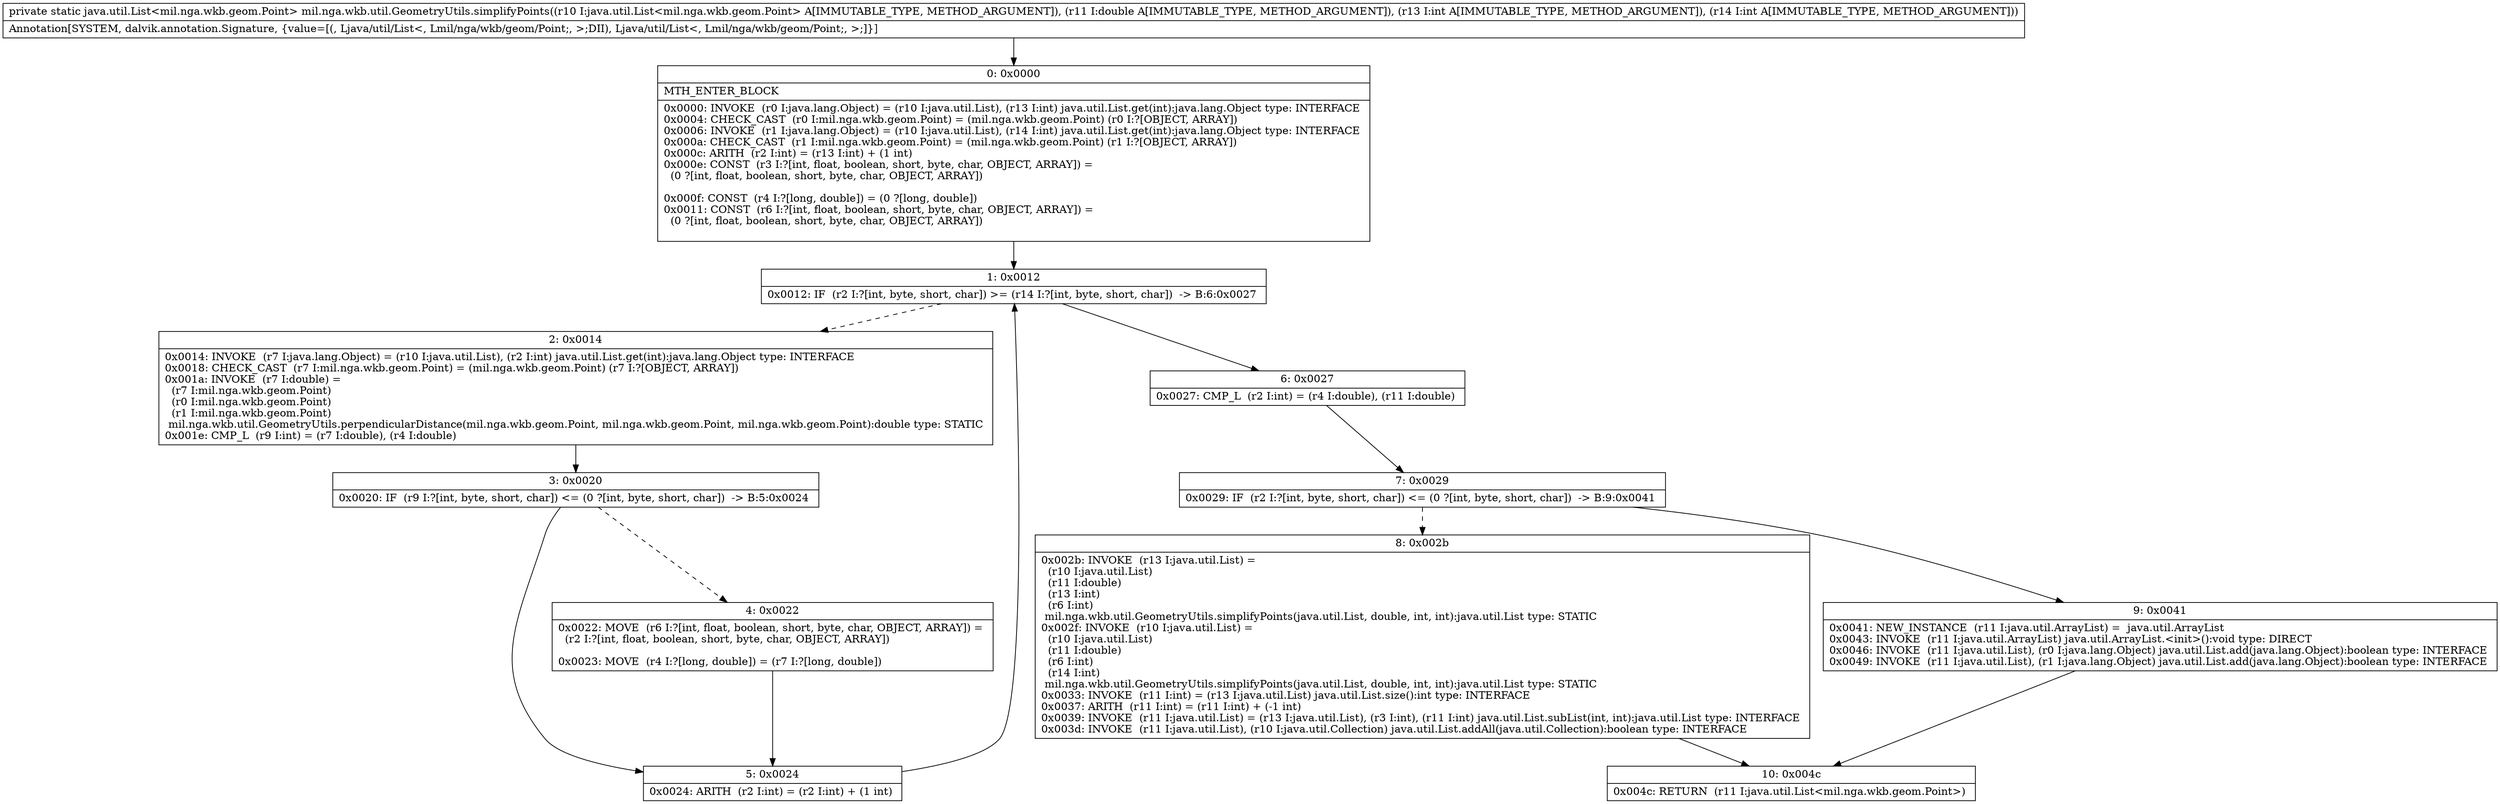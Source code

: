 digraph "CFG formil.nga.wkb.util.GeometryUtils.simplifyPoints(Ljava\/util\/List;DII)Ljava\/util\/List;" {
Node_0 [shape=record,label="{0\:\ 0x0000|MTH_ENTER_BLOCK\l|0x0000: INVOKE  (r0 I:java.lang.Object) = (r10 I:java.util.List), (r13 I:int) java.util.List.get(int):java.lang.Object type: INTERFACE \l0x0004: CHECK_CAST  (r0 I:mil.nga.wkb.geom.Point) = (mil.nga.wkb.geom.Point) (r0 I:?[OBJECT, ARRAY]) \l0x0006: INVOKE  (r1 I:java.lang.Object) = (r10 I:java.util.List), (r14 I:int) java.util.List.get(int):java.lang.Object type: INTERFACE \l0x000a: CHECK_CAST  (r1 I:mil.nga.wkb.geom.Point) = (mil.nga.wkb.geom.Point) (r1 I:?[OBJECT, ARRAY]) \l0x000c: ARITH  (r2 I:int) = (r13 I:int) + (1 int) \l0x000e: CONST  (r3 I:?[int, float, boolean, short, byte, char, OBJECT, ARRAY]) = \l  (0 ?[int, float, boolean, short, byte, char, OBJECT, ARRAY])\l \l0x000f: CONST  (r4 I:?[long, double]) = (0 ?[long, double]) \l0x0011: CONST  (r6 I:?[int, float, boolean, short, byte, char, OBJECT, ARRAY]) = \l  (0 ?[int, float, boolean, short, byte, char, OBJECT, ARRAY])\l \l}"];
Node_1 [shape=record,label="{1\:\ 0x0012|0x0012: IF  (r2 I:?[int, byte, short, char]) \>= (r14 I:?[int, byte, short, char])  \-\> B:6:0x0027 \l}"];
Node_2 [shape=record,label="{2\:\ 0x0014|0x0014: INVOKE  (r7 I:java.lang.Object) = (r10 I:java.util.List), (r2 I:int) java.util.List.get(int):java.lang.Object type: INTERFACE \l0x0018: CHECK_CAST  (r7 I:mil.nga.wkb.geom.Point) = (mil.nga.wkb.geom.Point) (r7 I:?[OBJECT, ARRAY]) \l0x001a: INVOKE  (r7 I:double) = \l  (r7 I:mil.nga.wkb.geom.Point)\l  (r0 I:mil.nga.wkb.geom.Point)\l  (r1 I:mil.nga.wkb.geom.Point)\l mil.nga.wkb.util.GeometryUtils.perpendicularDistance(mil.nga.wkb.geom.Point, mil.nga.wkb.geom.Point, mil.nga.wkb.geom.Point):double type: STATIC \l0x001e: CMP_L  (r9 I:int) = (r7 I:double), (r4 I:double) \l}"];
Node_3 [shape=record,label="{3\:\ 0x0020|0x0020: IF  (r9 I:?[int, byte, short, char]) \<= (0 ?[int, byte, short, char])  \-\> B:5:0x0024 \l}"];
Node_4 [shape=record,label="{4\:\ 0x0022|0x0022: MOVE  (r6 I:?[int, float, boolean, short, byte, char, OBJECT, ARRAY]) = \l  (r2 I:?[int, float, boolean, short, byte, char, OBJECT, ARRAY])\l \l0x0023: MOVE  (r4 I:?[long, double]) = (r7 I:?[long, double]) \l}"];
Node_5 [shape=record,label="{5\:\ 0x0024|0x0024: ARITH  (r2 I:int) = (r2 I:int) + (1 int) \l}"];
Node_6 [shape=record,label="{6\:\ 0x0027|0x0027: CMP_L  (r2 I:int) = (r4 I:double), (r11 I:double) \l}"];
Node_7 [shape=record,label="{7\:\ 0x0029|0x0029: IF  (r2 I:?[int, byte, short, char]) \<= (0 ?[int, byte, short, char])  \-\> B:9:0x0041 \l}"];
Node_8 [shape=record,label="{8\:\ 0x002b|0x002b: INVOKE  (r13 I:java.util.List) = \l  (r10 I:java.util.List)\l  (r11 I:double)\l  (r13 I:int)\l  (r6 I:int)\l mil.nga.wkb.util.GeometryUtils.simplifyPoints(java.util.List, double, int, int):java.util.List type: STATIC \l0x002f: INVOKE  (r10 I:java.util.List) = \l  (r10 I:java.util.List)\l  (r11 I:double)\l  (r6 I:int)\l  (r14 I:int)\l mil.nga.wkb.util.GeometryUtils.simplifyPoints(java.util.List, double, int, int):java.util.List type: STATIC \l0x0033: INVOKE  (r11 I:int) = (r13 I:java.util.List) java.util.List.size():int type: INTERFACE \l0x0037: ARITH  (r11 I:int) = (r11 I:int) + (\-1 int) \l0x0039: INVOKE  (r11 I:java.util.List) = (r13 I:java.util.List), (r3 I:int), (r11 I:int) java.util.List.subList(int, int):java.util.List type: INTERFACE \l0x003d: INVOKE  (r11 I:java.util.List), (r10 I:java.util.Collection) java.util.List.addAll(java.util.Collection):boolean type: INTERFACE \l}"];
Node_9 [shape=record,label="{9\:\ 0x0041|0x0041: NEW_INSTANCE  (r11 I:java.util.ArrayList) =  java.util.ArrayList \l0x0043: INVOKE  (r11 I:java.util.ArrayList) java.util.ArrayList.\<init\>():void type: DIRECT \l0x0046: INVOKE  (r11 I:java.util.List), (r0 I:java.lang.Object) java.util.List.add(java.lang.Object):boolean type: INTERFACE \l0x0049: INVOKE  (r11 I:java.util.List), (r1 I:java.lang.Object) java.util.List.add(java.lang.Object):boolean type: INTERFACE \l}"];
Node_10 [shape=record,label="{10\:\ 0x004c|0x004c: RETURN  (r11 I:java.util.List\<mil.nga.wkb.geom.Point\>) \l}"];
MethodNode[shape=record,label="{private static java.util.List\<mil.nga.wkb.geom.Point\> mil.nga.wkb.util.GeometryUtils.simplifyPoints((r10 I:java.util.List\<mil.nga.wkb.geom.Point\> A[IMMUTABLE_TYPE, METHOD_ARGUMENT]), (r11 I:double A[IMMUTABLE_TYPE, METHOD_ARGUMENT]), (r13 I:int A[IMMUTABLE_TYPE, METHOD_ARGUMENT]), (r14 I:int A[IMMUTABLE_TYPE, METHOD_ARGUMENT]))  | Annotation[SYSTEM, dalvik.annotation.Signature, \{value=[(, Ljava\/util\/List\<, Lmil\/nga\/wkb\/geom\/Point;, \>;DII), Ljava\/util\/List\<, Lmil\/nga\/wkb\/geom\/Point;, \>;]\}]\l}"];
MethodNode -> Node_0;
Node_0 -> Node_1;
Node_1 -> Node_2[style=dashed];
Node_1 -> Node_6;
Node_2 -> Node_3;
Node_3 -> Node_4[style=dashed];
Node_3 -> Node_5;
Node_4 -> Node_5;
Node_5 -> Node_1;
Node_6 -> Node_7;
Node_7 -> Node_8[style=dashed];
Node_7 -> Node_9;
Node_8 -> Node_10;
Node_9 -> Node_10;
}

